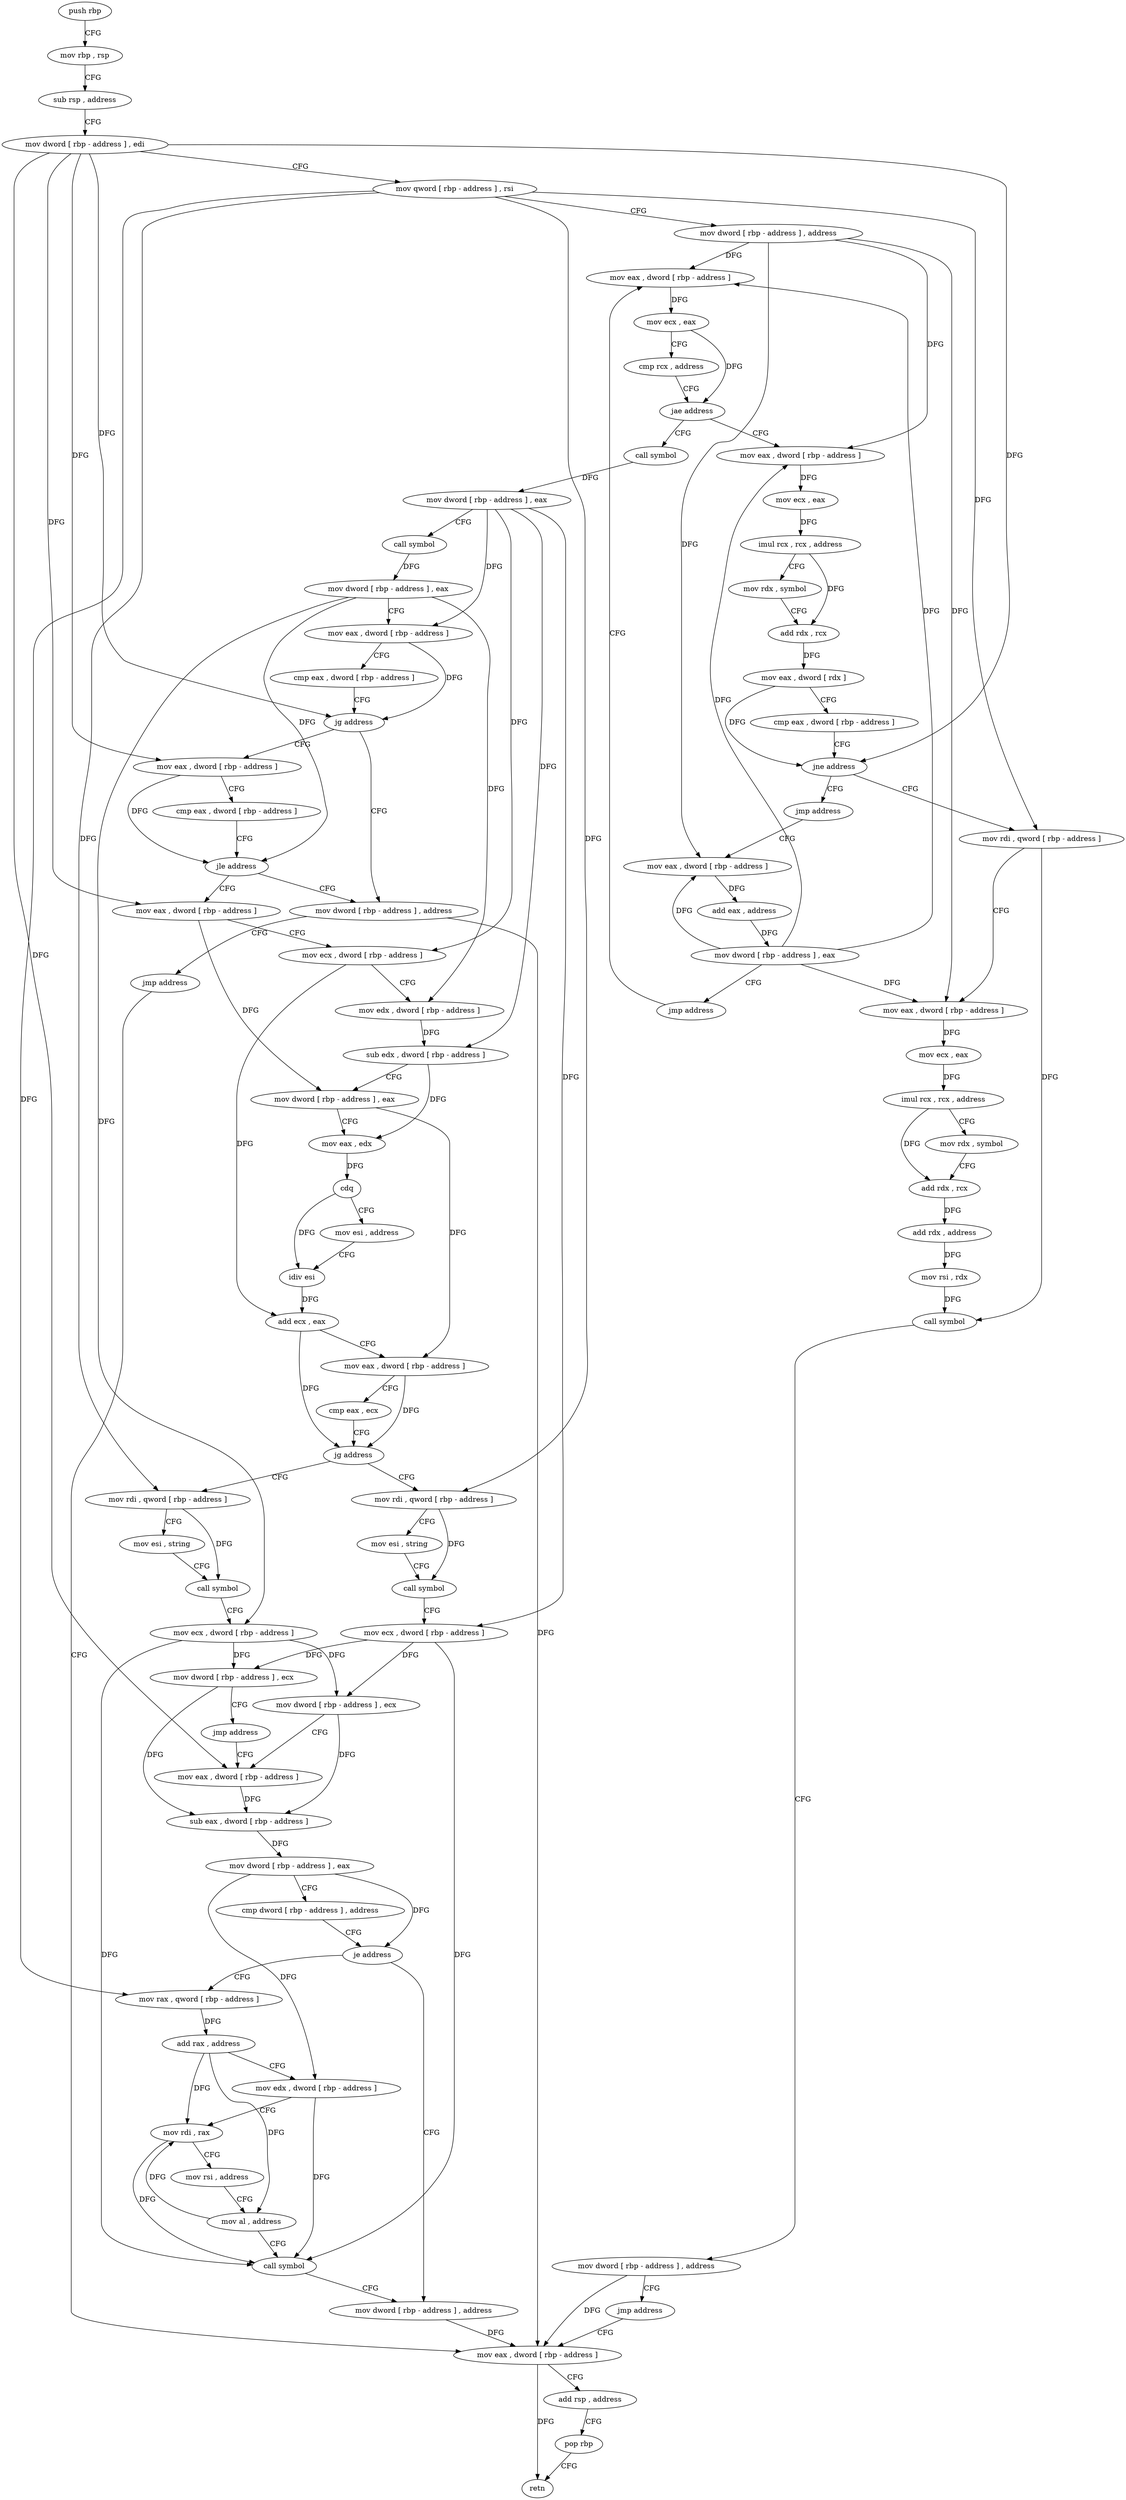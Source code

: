 digraph "func" {
"4218928" [label = "push rbp" ]
"4218929" [label = "mov rbp , rsp" ]
"4218932" [label = "sub rsp , address" ]
"4218936" [label = "mov dword [ rbp - address ] , edi" ]
"4218939" [label = "mov qword [ rbp - address ] , rsi" ]
"4218943" [label = "mov dword [ rbp - address ] , address" ]
"4218950" [label = "mov eax , dword [ rbp - address ]" ]
"4219076" [label = "call symbol" ]
"4219081" [label = "mov dword [ rbp - address ] , eax" ]
"4219084" [label = "call symbol" ]
"4219089" [label = "mov dword [ rbp - address ] , eax" ]
"4219092" [label = "mov eax , dword [ rbp - address ]" ]
"4219095" [label = "cmp eax , dword [ rbp - address ]" ]
"4219098" [label = "jg address" ]
"4219116" [label = "mov dword [ rbp - address ] , address" ]
"4219104" [label = "mov eax , dword [ rbp - address ]" ]
"4218965" [label = "mov eax , dword [ rbp - address ]" ]
"4218968" [label = "mov ecx , eax" ]
"4218970" [label = "imul rcx , rcx , address" ]
"4218977" [label = "mov rdx , symbol" ]
"4218987" [label = "add rdx , rcx" ]
"4218990" [label = "mov eax , dword [ rdx ]" ]
"4218992" [label = "cmp eax , dword [ rbp - address ]" ]
"4218995" [label = "jne address" ]
"4219057" [label = "jmp address" ]
"4219001" [label = "mov rdi , qword [ rbp - address ]" ]
"4219123" [label = "jmp address" ]
"4219270" [label = "mov eax , dword [ rbp - address ]" ]
"4219107" [label = "cmp eax , dword [ rbp - address ]" ]
"4219110" [label = "jle address" ]
"4219128" [label = "mov eax , dword [ rbp - address ]" ]
"4219062" [label = "mov eax , dword [ rbp - address ]" ]
"4219005" [label = "mov eax , dword [ rbp - address ]" ]
"4219008" [label = "mov ecx , eax" ]
"4219010" [label = "imul rcx , rcx , address" ]
"4219017" [label = "mov rdx , symbol" ]
"4219027" [label = "add rdx , rcx" ]
"4219030" [label = "add rdx , address" ]
"4219037" [label = "mov rsi , rdx" ]
"4219040" [label = "call symbol" ]
"4219045" [label = "mov dword [ rbp - address ] , address" ]
"4219052" [label = "jmp address" ]
"4219273" [label = "add rsp , address" ]
"4219277" [label = "pop rbp" ]
"4219278" [label = "retn" ]
"4219131" [label = "mov ecx , dword [ rbp - address ]" ]
"4219134" [label = "mov edx , dword [ rbp - address ]" ]
"4219137" [label = "sub edx , dword [ rbp - address ]" ]
"4219140" [label = "mov dword [ rbp - address ] , eax" ]
"4219143" [label = "mov eax , edx" ]
"4219145" [label = "cdq" ]
"4219146" [label = "mov esi , address" ]
"4219151" [label = "idiv esi" ]
"4219153" [label = "add ecx , eax" ]
"4219155" [label = "mov eax , dword [ rbp - address ]" ]
"4219158" [label = "cmp eax , ecx" ]
"4219160" [label = "jg address" ]
"4219191" [label = "mov rdi , qword [ rbp - address ]" ]
"4219166" [label = "mov rdi , qword [ rbp - address ]" ]
"4219065" [label = "add eax , address" ]
"4219068" [label = "mov dword [ rbp - address ] , eax" ]
"4219071" [label = "jmp address" ]
"4219195" [label = "mov esi , string" ]
"4219200" [label = "call symbol" ]
"4219205" [label = "mov ecx , dword [ rbp - address ]" ]
"4219208" [label = "mov dword [ rbp - address ] , ecx" ]
"4219211" [label = "mov eax , dword [ rbp - address ]" ]
"4219170" [label = "mov esi , string" ]
"4219175" [label = "call symbol" ]
"4219180" [label = "mov ecx , dword [ rbp - address ]" ]
"4219183" [label = "mov dword [ rbp - address ] , ecx" ]
"4219186" [label = "jmp address" ]
"4218953" [label = "mov ecx , eax" ]
"4218955" [label = "cmp rcx , address" ]
"4218959" [label = "jae address" ]
"4219263" [label = "mov dword [ rbp - address ] , address" ]
"4219230" [label = "mov rax , qword [ rbp - address ]" ]
"4219234" [label = "add rax , address" ]
"4219240" [label = "mov edx , dword [ rbp - address ]" ]
"4219243" [label = "mov rdi , rax" ]
"4219246" [label = "mov rsi , address" ]
"4219256" [label = "mov al , address" ]
"4219258" [label = "call symbol" ]
"4219214" [label = "sub eax , dword [ rbp - address ]" ]
"4219217" [label = "mov dword [ rbp - address ] , eax" ]
"4219220" [label = "cmp dword [ rbp - address ] , address" ]
"4219224" [label = "je address" ]
"4218928" -> "4218929" [ label = "CFG" ]
"4218929" -> "4218932" [ label = "CFG" ]
"4218932" -> "4218936" [ label = "CFG" ]
"4218936" -> "4218939" [ label = "CFG" ]
"4218936" -> "4219098" [ label = "DFG" ]
"4218936" -> "4218995" [ label = "DFG" ]
"4218936" -> "4219104" [ label = "DFG" ]
"4218936" -> "4219128" [ label = "DFG" ]
"4218936" -> "4219211" [ label = "DFG" ]
"4218939" -> "4218943" [ label = "CFG" ]
"4218939" -> "4219001" [ label = "DFG" ]
"4218939" -> "4219191" [ label = "DFG" ]
"4218939" -> "4219166" [ label = "DFG" ]
"4218939" -> "4219230" [ label = "DFG" ]
"4218943" -> "4218950" [ label = "DFG" ]
"4218943" -> "4218965" [ label = "DFG" ]
"4218943" -> "4219005" [ label = "DFG" ]
"4218943" -> "4219062" [ label = "DFG" ]
"4218950" -> "4218953" [ label = "DFG" ]
"4219076" -> "4219081" [ label = "DFG" ]
"4219081" -> "4219084" [ label = "CFG" ]
"4219081" -> "4219092" [ label = "DFG" ]
"4219081" -> "4219131" [ label = "DFG" ]
"4219081" -> "4219137" [ label = "DFG" ]
"4219081" -> "4219180" [ label = "DFG" ]
"4219084" -> "4219089" [ label = "DFG" ]
"4219089" -> "4219092" [ label = "CFG" ]
"4219089" -> "4219110" [ label = "DFG" ]
"4219089" -> "4219134" [ label = "DFG" ]
"4219089" -> "4219205" [ label = "DFG" ]
"4219092" -> "4219095" [ label = "CFG" ]
"4219092" -> "4219098" [ label = "DFG" ]
"4219095" -> "4219098" [ label = "CFG" ]
"4219098" -> "4219116" [ label = "CFG" ]
"4219098" -> "4219104" [ label = "CFG" ]
"4219116" -> "4219123" [ label = "CFG" ]
"4219116" -> "4219270" [ label = "DFG" ]
"4219104" -> "4219107" [ label = "CFG" ]
"4219104" -> "4219110" [ label = "DFG" ]
"4218965" -> "4218968" [ label = "DFG" ]
"4218968" -> "4218970" [ label = "DFG" ]
"4218970" -> "4218977" [ label = "CFG" ]
"4218970" -> "4218987" [ label = "DFG" ]
"4218977" -> "4218987" [ label = "CFG" ]
"4218987" -> "4218990" [ label = "DFG" ]
"4218990" -> "4218992" [ label = "CFG" ]
"4218990" -> "4218995" [ label = "DFG" ]
"4218992" -> "4218995" [ label = "CFG" ]
"4218995" -> "4219057" [ label = "CFG" ]
"4218995" -> "4219001" [ label = "CFG" ]
"4219057" -> "4219062" [ label = "CFG" ]
"4219001" -> "4219005" [ label = "CFG" ]
"4219001" -> "4219040" [ label = "DFG" ]
"4219123" -> "4219270" [ label = "CFG" ]
"4219270" -> "4219273" [ label = "CFG" ]
"4219270" -> "4219278" [ label = "DFG" ]
"4219107" -> "4219110" [ label = "CFG" ]
"4219110" -> "4219128" [ label = "CFG" ]
"4219110" -> "4219116" [ label = "CFG" ]
"4219128" -> "4219131" [ label = "CFG" ]
"4219128" -> "4219140" [ label = "DFG" ]
"4219062" -> "4219065" [ label = "DFG" ]
"4219005" -> "4219008" [ label = "DFG" ]
"4219008" -> "4219010" [ label = "DFG" ]
"4219010" -> "4219017" [ label = "CFG" ]
"4219010" -> "4219027" [ label = "DFG" ]
"4219017" -> "4219027" [ label = "CFG" ]
"4219027" -> "4219030" [ label = "DFG" ]
"4219030" -> "4219037" [ label = "DFG" ]
"4219037" -> "4219040" [ label = "DFG" ]
"4219040" -> "4219045" [ label = "CFG" ]
"4219045" -> "4219052" [ label = "CFG" ]
"4219045" -> "4219270" [ label = "DFG" ]
"4219052" -> "4219270" [ label = "CFG" ]
"4219273" -> "4219277" [ label = "CFG" ]
"4219277" -> "4219278" [ label = "CFG" ]
"4219131" -> "4219134" [ label = "CFG" ]
"4219131" -> "4219153" [ label = "DFG" ]
"4219134" -> "4219137" [ label = "DFG" ]
"4219137" -> "4219140" [ label = "CFG" ]
"4219137" -> "4219143" [ label = "DFG" ]
"4219140" -> "4219143" [ label = "CFG" ]
"4219140" -> "4219155" [ label = "DFG" ]
"4219143" -> "4219145" [ label = "DFG" ]
"4219145" -> "4219146" [ label = "CFG" ]
"4219145" -> "4219151" [ label = "DFG" ]
"4219146" -> "4219151" [ label = "CFG" ]
"4219151" -> "4219153" [ label = "DFG" ]
"4219153" -> "4219155" [ label = "CFG" ]
"4219153" -> "4219160" [ label = "DFG" ]
"4219155" -> "4219158" [ label = "CFG" ]
"4219155" -> "4219160" [ label = "DFG" ]
"4219158" -> "4219160" [ label = "CFG" ]
"4219160" -> "4219191" [ label = "CFG" ]
"4219160" -> "4219166" [ label = "CFG" ]
"4219191" -> "4219195" [ label = "CFG" ]
"4219191" -> "4219200" [ label = "DFG" ]
"4219166" -> "4219170" [ label = "CFG" ]
"4219166" -> "4219175" [ label = "DFG" ]
"4219065" -> "4219068" [ label = "DFG" ]
"4219068" -> "4219071" [ label = "CFG" ]
"4219068" -> "4218950" [ label = "DFG" ]
"4219068" -> "4218965" [ label = "DFG" ]
"4219068" -> "4219005" [ label = "DFG" ]
"4219068" -> "4219062" [ label = "DFG" ]
"4219071" -> "4218950" [ label = "CFG" ]
"4219195" -> "4219200" [ label = "CFG" ]
"4219200" -> "4219205" [ label = "CFG" ]
"4219205" -> "4219208" [ label = "DFG" ]
"4219205" -> "4219183" [ label = "DFG" ]
"4219205" -> "4219258" [ label = "DFG" ]
"4219208" -> "4219211" [ label = "CFG" ]
"4219208" -> "4219214" [ label = "DFG" ]
"4219211" -> "4219214" [ label = "DFG" ]
"4219170" -> "4219175" [ label = "CFG" ]
"4219175" -> "4219180" [ label = "CFG" ]
"4219180" -> "4219183" [ label = "DFG" ]
"4219180" -> "4219208" [ label = "DFG" ]
"4219180" -> "4219258" [ label = "DFG" ]
"4219183" -> "4219186" [ label = "CFG" ]
"4219183" -> "4219214" [ label = "DFG" ]
"4219186" -> "4219211" [ label = "CFG" ]
"4218953" -> "4218955" [ label = "CFG" ]
"4218953" -> "4218959" [ label = "DFG" ]
"4218955" -> "4218959" [ label = "CFG" ]
"4218959" -> "4219076" [ label = "CFG" ]
"4218959" -> "4218965" [ label = "CFG" ]
"4219263" -> "4219270" [ label = "DFG" ]
"4219230" -> "4219234" [ label = "DFG" ]
"4219234" -> "4219240" [ label = "CFG" ]
"4219234" -> "4219243" [ label = "DFG" ]
"4219234" -> "4219256" [ label = "DFG" ]
"4219240" -> "4219243" [ label = "CFG" ]
"4219240" -> "4219258" [ label = "DFG" ]
"4219243" -> "4219246" [ label = "CFG" ]
"4219243" -> "4219258" [ label = "DFG" ]
"4219246" -> "4219256" [ label = "CFG" ]
"4219256" -> "4219258" [ label = "CFG" ]
"4219256" -> "4219243" [ label = "DFG" ]
"4219258" -> "4219263" [ label = "CFG" ]
"4219214" -> "4219217" [ label = "DFG" ]
"4219217" -> "4219220" [ label = "CFG" ]
"4219217" -> "4219224" [ label = "DFG" ]
"4219217" -> "4219240" [ label = "DFG" ]
"4219220" -> "4219224" [ label = "CFG" ]
"4219224" -> "4219263" [ label = "CFG" ]
"4219224" -> "4219230" [ label = "CFG" ]
}
